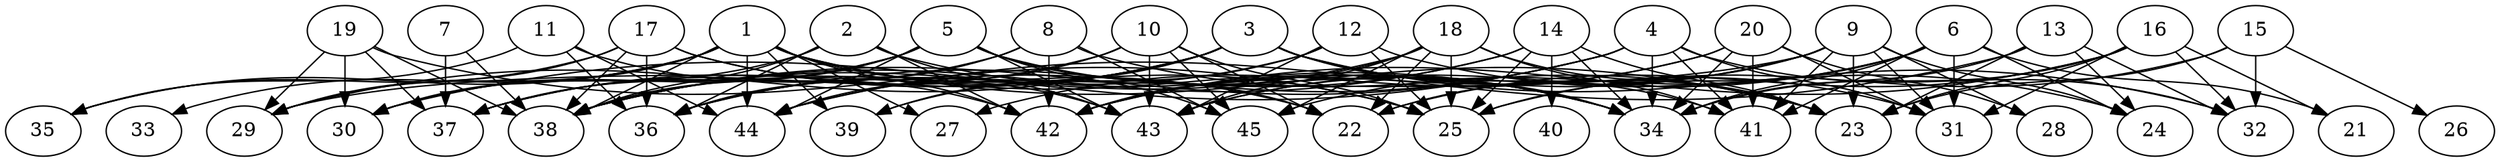 // DAG automatically generated by daggen at Thu Oct  3 14:07:25 2019
// ./daggen --dot -n 45 --ccr 0.5 --fat 0.9 --regular 0.5 --density 0.5 --mindata 5242880 --maxdata 52428800 
digraph G {
  1 [size="58943488", alpha="0.00", expect_size="29471744"] 
  1 -> 23 [size ="29471744"]
  1 -> 27 [size ="29471744"]
  1 -> 29 [size ="29471744"]
  1 -> 30 [size ="29471744"]
  1 -> 33 [size ="29471744"]
  1 -> 34 [size ="29471744"]
  1 -> 35 [size ="29471744"]
  1 -> 38 [size ="29471744"]
  1 -> 39 [size ="29471744"]
  1 -> 42 [size ="29471744"]
  1 -> 43 [size ="29471744"]
  1 -> 44 [size ="29471744"]
  2 [size="98187264", alpha="0.07", expect_size="49093632"] 
  2 -> 30 [size ="49093632"]
  2 -> 34 [size ="49093632"]
  2 -> 36 [size ="49093632"]
  2 -> 38 [size ="49093632"]
  2 -> 42 [size ="49093632"]
  2 -> 43 [size ="49093632"]
  3 [size="94351360", alpha="0.14", expect_size="47175680"] 
  3 -> 29 [size ="47175680"]
  3 -> 31 [size ="47175680"]
  3 -> 32 [size ="47175680"]
  3 -> 34 [size ="47175680"]
  3 -> 36 [size ="47175680"]
  3 -> 37 [size ="47175680"]
  3 -> 38 [size ="47175680"]
  3 -> 39 [size ="47175680"]
  3 -> 41 [size ="47175680"]
  4 [size="70559744", alpha="0.12", expect_size="35279872"] 
  4 -> 30 [size ="35279872"]
  4 -> 31 [size ="35279872"]
  4 -> 32 [size ="35279872"]
  4 -> 34 [size ="35279872"]
  4 -> 36 [size ="35279872"]
  4 -> 38 [size ="35279872"]
  4 -> 41 [size ="35279872"]
  5 [size="12271616", alpha="0.14", expect_size="6135808"] 
  5 -> 22 [size ="6135808"]
  5 -> 30 [size ="6135808"]
  5 -> 34 [size ="6135808"]
  5 -> 37 [size ="6135808"]
  5 -> 38 [size ="6135808"]
  5 -> 43 [size ="6135808"]
  5 -> 44 [size ="6135808"]
  5 -> 45 [size ="6135808"]
  6 [size="100028416", alpha="0.11", expect_size="50014208"] 
  6 -> 21 [size ="50014208"]
  6 -> 24 [size ="50014208"]
  6 -> 25 [size ="50014208"]
  6 -> 31 [size ="50014208"]
  6 -> 34 [size ="50014208"]
  6 -> 41 [size ="50014208"]
  6 -> 43 [size ="50014208"]
  6 -> 45 [size ="50014208"]
  7 [size="88485888", alpha="0.04", expect_size="44242944"] 
  7 -> 37 [size ="44242944"]
  7 -> 38 [size ="44242944"]
  8 [size="42201088", alpha="0.06", expect_size="21100544"] 
  8 -> 23 [size ="21100544"]
  8 -> 36 [size ="21100544"]
  8 -> 37 [size ="21100544"]
  8 -> 42 [size ="21100544"]
  8 -> 45 [size ="21100544"]
  9 [size="19988480", alpha="0.04", expect_size="9994240"] 
  9 -> 22 [size ="9994240"]
  9 -> 23 [size ="9994240"]
  9 -> 24 [size ="9994240"]
  9 -> 28 [size ="9994240"]
  9 -> 29 [size ="9994240"]
  9 -> 31 [size ="9994240"]
  9 -> 41 [size ="9994240"]
  9 -> 42 [size ="9994240"]
  9 -> 43 [size ="9994240"]
  10 [size="102209536", alpha="0.07", expect_size="51104768"] 
  10 -> 22 [size ="51104768"]
  10 -> 25 [size ="51104768"]
  10 -> 37 [size ="51104768"]
  10 -> 43 [size ="51104768"]
  10 -> 44 [size ="51104768"]
  10 -> 45 [size ="51104768"]
  11 [size="68341760", alpha="0.10", expect_size="34170880"] 
  11 -> 35 [size ="34170880"]
  11 -> 36 [size ="34170880"]
  11 -> 42 [size ="34170880"]
  11 -> 44 [size ="34170880"]
  12 [size="68513792", alpha="0.19", expect_size="34256896"] 
  12 -> 24 [size ="34256896"]
  12 -> 25 [size ="34256896"]
  12 -> 36 [size ="34256896"]
  12 -> 39 [size ="34256896"]
  12 -> 43 [size ="34256896"]
  13 [size="100186112", alpha="0.09", expect_size="50093056"] 
  13 -> 23 [size ="50093056"]
  13 -> 24 [size ="50093056"]
  13 -> 32 [size ="50093056"]
  13 -> 34 [size ="50093056"]
  13 -> 44 [size ="50093056"]
  14 [size="71311360", alpha="0.20", expect_size="35655680"] 
  14 -> 23 [size ="35655680"]
  14 -> 25 [size ="35655680"]
  14 -> 34 [size ="35655680"]
  14 -> 38 [size ="35655680"]
  14 -> 40 [size ="35655680"]
  14 -> 44 [size ="35655680"]
  15 [size="34115584", alpha="0.00", expect_size="17057792"] 
  15 -> 23 [size ="17057792"]
  15 -> 25 [size ="17057792"]
  15 -> 26 [size ="17057792"]
  15 -> 32 [size ="17057792"]
  16 [size="100130816", alpha="0.07", expect_size="50065408"] 
  16 -> 21 [size ="50065408"]
  16 -> 22 [size ="50065408"]
  16 -> 23 [size ="50065408"]
  16 -> 31 [size ="50065408"]
  16 -> 32 [size ="50065408"]
  16 -> 34 [size ="50065408"]
  16 -> 42 [size ="50065408"]
  17 [size="58439680", alpha="0.17", expect_size="29219840"] 
  17 -> 22 [size ="29219840"]
  17 -> 25 [size ="29219840"]
  17 -> 29 [size ="29219840"]
  17 -> 35 [size ="29219840"]
  17 -> 36 [size ="29219840"]
  17 -> 38 [size ="29219840"]
  18 [size="75479040", alpha="0.17", expect_size="37739520"] 
  18 -> 22 [size ="37739520"]
  18 -> 23 [size ="37739520"]
  18 -> 25 [size ="37739520"]
  18 -> 38 [size ="37739520"]
  18 -> 41 [size ="37739520"]
  18 -> 42 [size ="37739520"]
  18 -> 43 [size ="37739520"]
  18 -> 45 [size ="37739520"]
  19 [size="104085504", alpha="0.15", expect_size="52042752"] 
  19 -> 25 [size ="52042752"]
  19 -> 29 [size ="52042752"]
  19 -> 30 [size ="52042752"]
  19 -> 37 [size ="52042752"]
  19 -> 38 [size ="52042752"]
  20 [size="28301312", alpha="0.13", expect_size="14150656"] 
  20 -> 27 [size ="14150656"]
  20 -> 28 [size ="14150656"]
  20 -> 31 [size ="14150656"]
  20 -> 34 [size ="14150656"]
  20 -> 41 [size ="14150656"]
  20 -> 42 [size ="14150656"]
  21 [size="63639552", alpha="0.00", expect_size="31819776"] 
  22 [size="16091136", alpha="0.06", expect_size="8045568"] 
  23 [size="10522624", alpha="0.10", expect_size="5261312"] 
  24 [size="53737472", alpha="0.07", expect_size="26868736"] 
  25 [size="53049344", alpha="0.04", expect_size="26524672"] 
  26 [size="54798336", alpha="0.00", expect_size="27399168"] 
  27 [size="88983552", alpha="0.13", expect_size="44491776"] 
  28 [size="74913792", alpha="0.12", expect_size="37456896"] 
  29 [size="62601216", alpha="0.14", expect_size="31300608"] 
  30 [size="39657472", alpha="0.14", expect_size="19828736"] 
  31 [size="98643968", alpha="0.07", expect_size="49321984"] 
  32 [size="99274752", alpha="0.13", expect_size="49637376"] 
  33 [size="34881536", alpha="0.17", expect_size="17440768"] 
  34 [size="83699712", alpha="0.14", expect_size="41849856"] 
  35 [size="22693888", alpha="0.17", expect_size="11346944"] 
  36 [size="42393600", alpha="0.18", expect_size="21196800"] 
  37 [size="43597824", alpha="0.09", expect_size="21798912"] 
  38 [size="104310784", alpha="0.14", expect_size="52155392"] 
  39 [size="67500032", alpha="0.19", expect_size="33750016"] 
  40 [size="37044224", alpha="0.08", expect_size="18522112"] 
  41 [size="104665088", alpha="0.08", expect_size="52332544"] 
  42 [size="45107200", alpha="0.10", expect_size="22553600"] 
  43 [size="10766336", alpha="0.11", expect_size="5383168"] 
  44 [size="91348992", alpha="0.01", expect_size="45674496"] 
  45 [size="64565248", alpha="0.01", expect_size="32282624"] 
}
